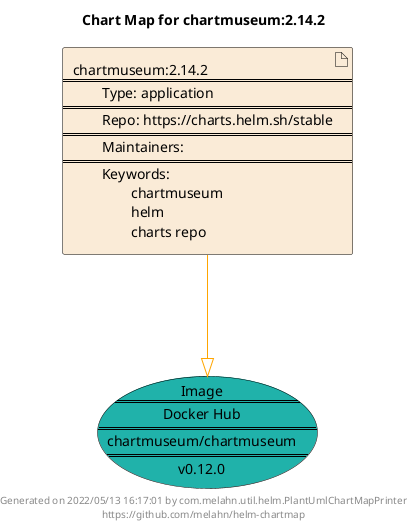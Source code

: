 @startuml
skinparam linetype ortho
skinparam backgroundColor white
skinparam usecaseBorderColor black
skinparam usecaseArrowColor LightSlateGray
skinparam artifactBorderColor black
skinparam artifactArrowColor LightSlateGray

title Chart Map for chartmuseum:2.14.2

'There is one referenced Helm Chart
artifact "chartmuseum:2.14.2\n====\n\tType: application\n====\n\tRepo: https://charts.helm.sh/stable\n====\n\tMaintainers: \n====\n\tKeywords: \n\t\tchartmuseum\n\t\thelm\n\t\tcharts repo" as chartmuseum_2_14_2 #AntiqueWhite

'There is one referenced Docker Image
usecase "Image\n====\nDocker Hub\n====\nchartmuseum/chartmuseum\n====\nv0.12.0" as chartmuseum_chartmuseum_v0_12_0 #LightSeaGreen

'Chart Dependencies
chartmuseum_2_14_2--[#orange]-|>chartmuseum_chartmuseum_v0_12_0

center footer Generated on 2022/05/13 16:17:01 by com.melahn.util.helm.PlantUmlChartMapPrinter\nhttps://github.com/melahn/helm-chartmap
@enduml
